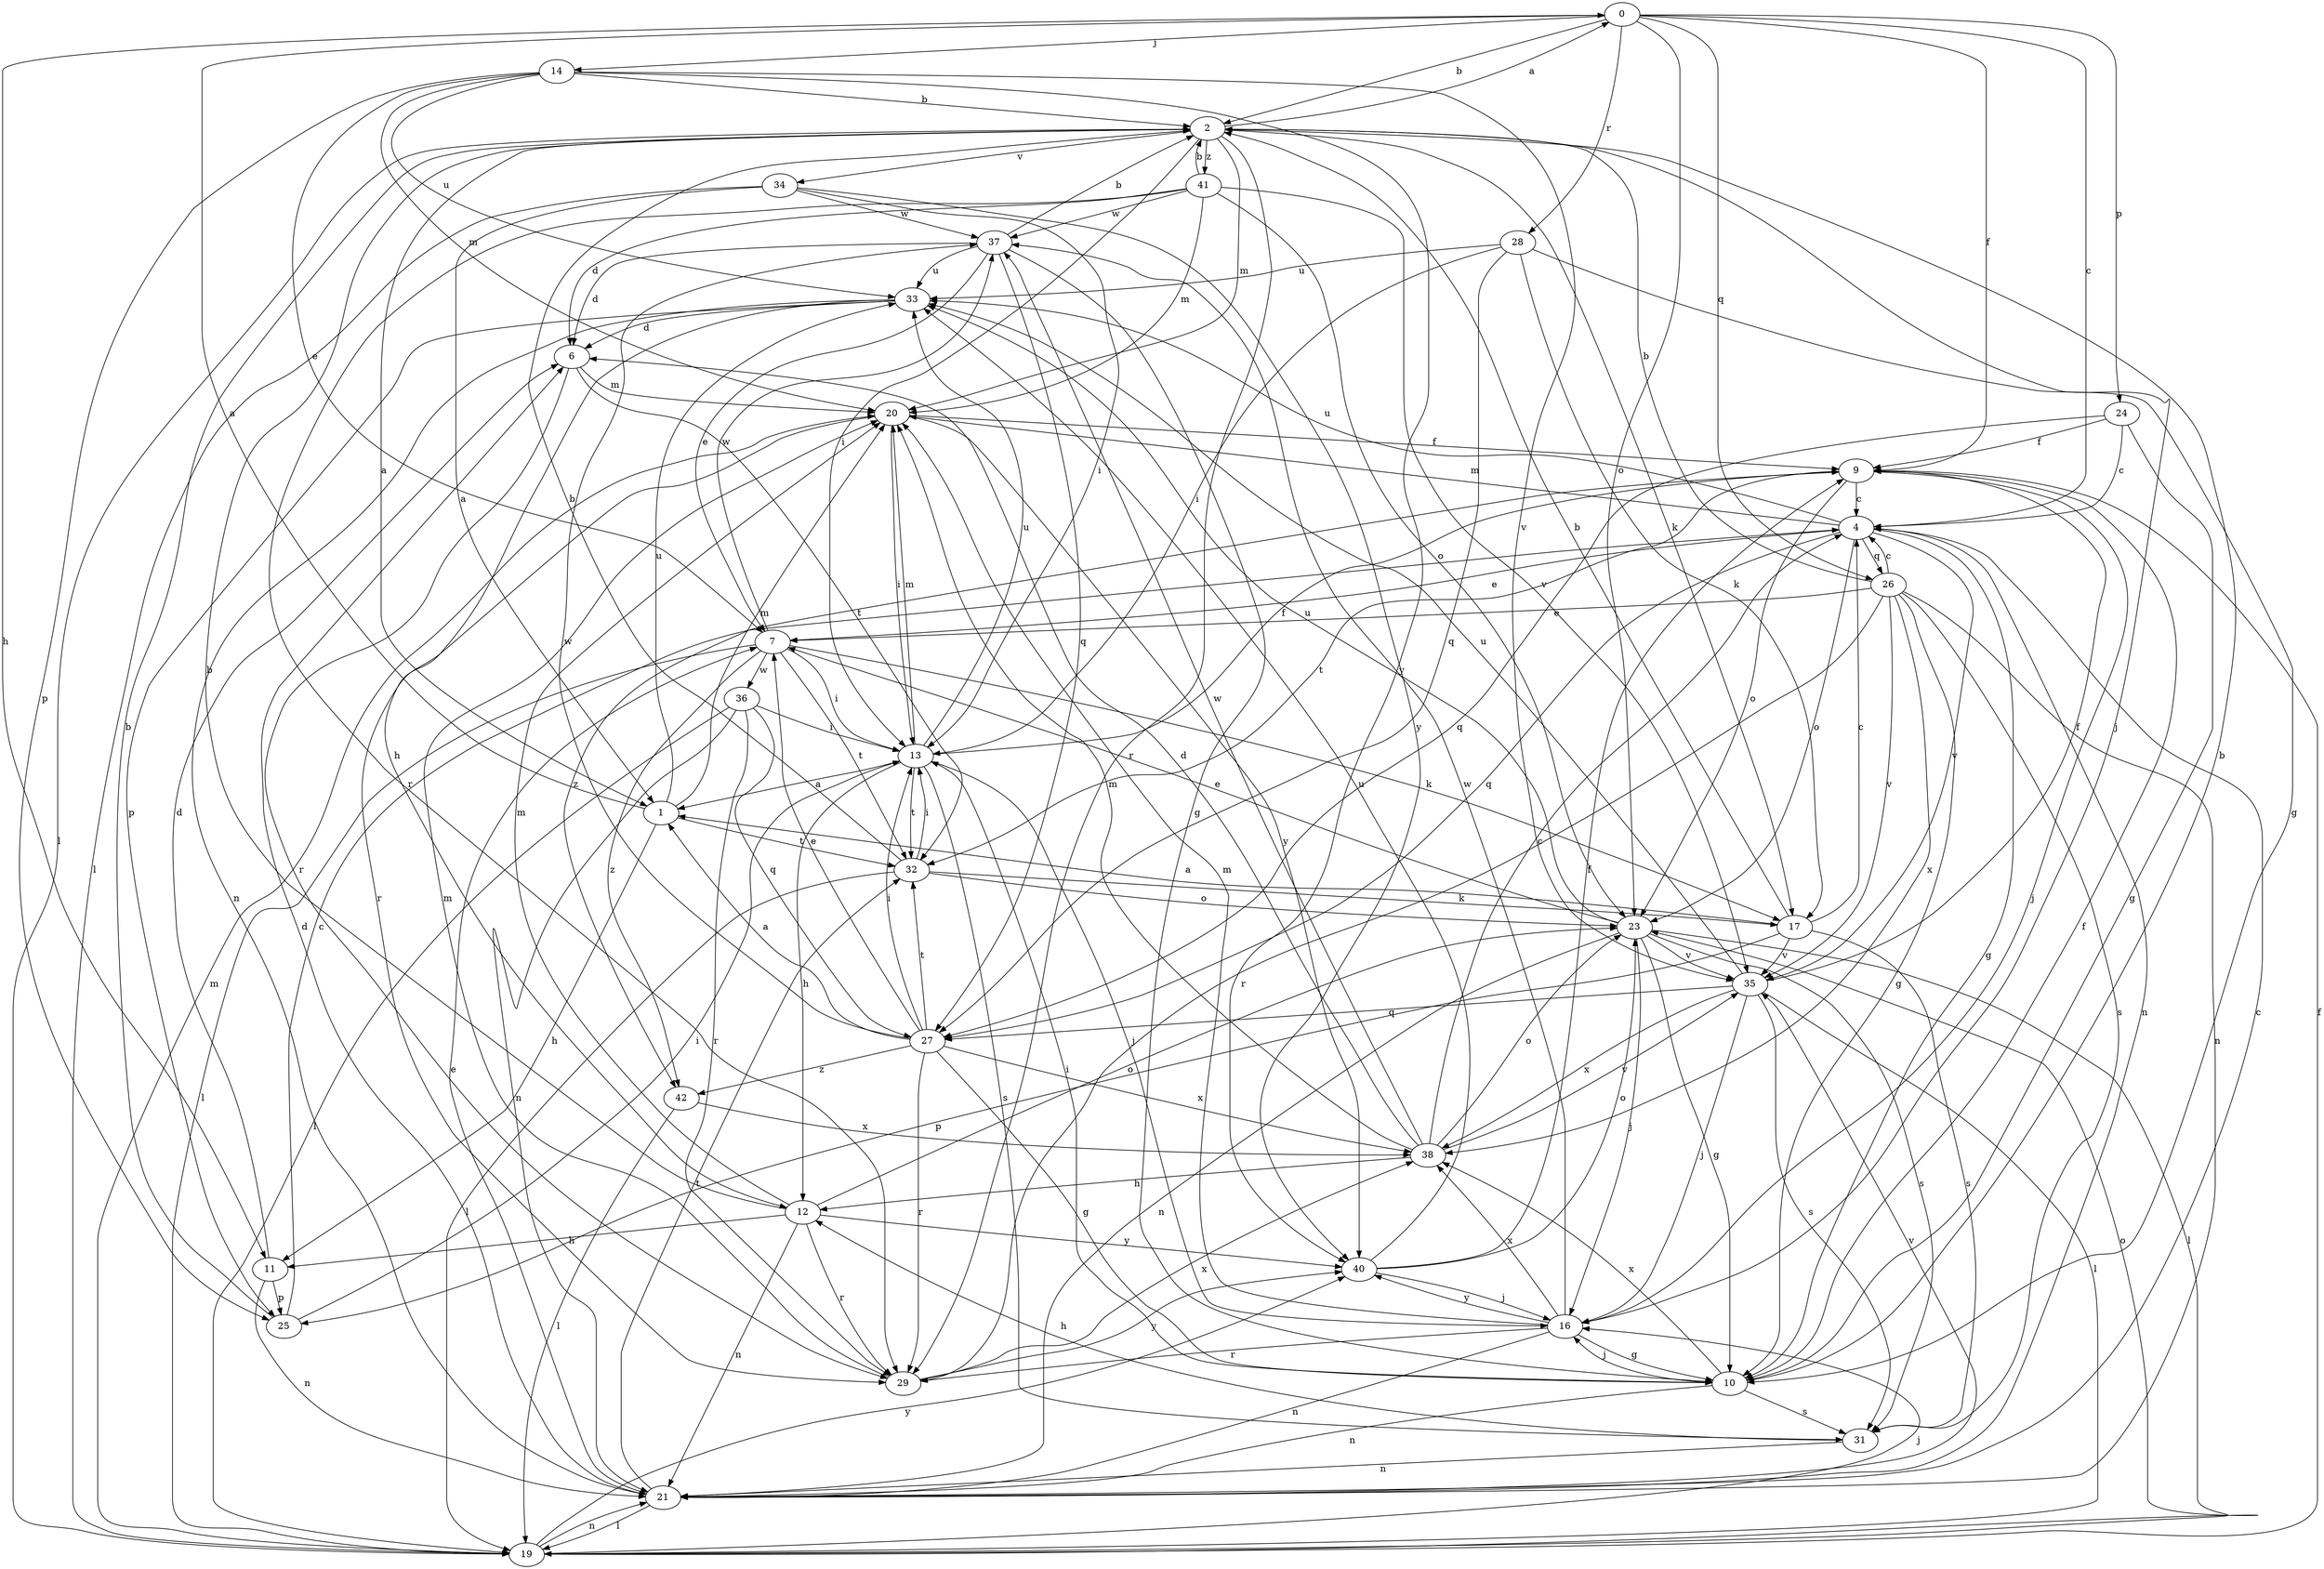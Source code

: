strict digraph  {
0;
1;
2;
4;
6;
7;
9;
10;
11;
12;
13;
14;
16;
17;
19;
20;
21;
23;
24;
25;
26;
27;
28;
29;
31;
32;
33;
34;
35;
36;
37;
38;
40;
41;
42;
0 -> 2  [label=b];
0 -> 4  [label=c];
0 -> 9  [label=f];
0 -> 11  [label=h];
0 -> 14  [label=j];
0 -> 23  [label=o];
0 -> 24  [label=p];
0 -> 26  [label=q];
0 -> 28  [label=r];
1 -> 0  [label=a];
1 -> 11  [label=h];
1 -> 20  [label=m];
1 -> 32  [label=t];
1 -> 33  [label=u];
2 -> 0  [label=a];
2 -> 1  [label=a];
2 -> 13  [label=i];
2 -> 16  [label=j];
2 -> 17  [label=k];
2 -> 19  [label=l];
2 -> 20  [label=m];
2 -> 29  [label=r];
2 -> 34  [label=v];
2 -> 41  [label=z];
4 -> 7  [label=e];
4 -> 10  [label=g];
4 -> 20  [label=m];
4 -> 21  [label=n];
4 -> 23  [label=o];
4 -> 26  [label=q];
4 -> 27  [label=q];
4 -> 33  [label=u];
4 -> 35  [label=v];
6 -> 20  [label=m];
6 -> 29  [label=r];
6 -> 32  [label=t];
7 -> 13  [label=i];
7 -> 17  [label=k];
7 -> 19  [label=l];
7 -> 32  [label=t];
7 -> 36  [label=w];
7 -> 37  [label=w];
7 -> 42  [label=z];
9 -> 4  [label=c];
9 -> 16  [label=j];
9 -> 23  [label=o];
9 -> 32  [label=t];
9 -> 42  [label=z];
10 -> 2  [label=b];
10 -> 9  [label=f];
10 -> 13  [label=i];
10 -> 16  [label=j];
10 -> 21  [label=n];
10 -> 31  [label=s];
10 -> 38  [label=x];
11 -> 6  [label=d];
11 -> 21  [label=n];
11 -> 25  [label=p];
12 -> 2  [label=b];
12 -> 11  [label=h];
12 -> 20  [label=m];
12 -> 21  [label=n];
12 -> 23  [label=o];
12 -> 29  [label=r];
12 -> 40  [label=y];
13 -> 1  [label=a];
13 -> 9  [label=f];
13 -> 12  [label=h];
13 -> 16  [label=j];
13 -> 20  [label=m];
13 -> 31  [label=s];
13 -> 32  [label=t];
13 -> 33  [label=u];
14 -> 2  [label=b];
14 -> 7  [label=e];
14 -> 20  [label=m];
14 -> 25  [label=p];
14 -> 33  [label=u];
14 -> 35  [label=v];
14 -> 40  [label=y];
16 -> 10  [label=g];
16 -> 20  [label=m];
16 -> 21  [label=n];
16 -> 29  [label=r];
16 -> 37  [label=w];
16 -> 38  [label=x];
16 -> 40  [label=y];
17 -> 1  [label=a];
17 -> 2  [label=b];
17 -> 4  [label=c];
17 -> 25  [label=p];
17 -> 31  [label=s];
17 -> 35  [label=v];
19 -> 9  [label=f];
19 -> 16  [label=j];
19 -> 20  [label=m];
19 -> 21  [label=n];
19 -> 23  [label=o];
19 -> 40  [label=y];
20 -> 9  [label=f];
20 -> 13  [label=i];
20 -> 29  [label=r];
20 -> 40  [label=y];
21 -> 4  [label=c];
21 -> 6  [label=d];
21 -> 7  [label=e];
21 -> 19  [label=l];
21 -> 32  [label=t];
21 -> 35  [label=v];
23 -> 7  [label=e];
23 -> 10  [label=g];
23 -> 16  [label=j];
23 -> 19  [label=l];
23 -> 21  [label=n];
23 -> 31  [label=s];
23 -> 33  [label=u];
23 -> 35  [label=v];
24 -> 4  [label=c];
24 -> 9  [label=f];
24 -> 10  [label=g];
24 -> 27  [label=q];
25 -> 2  [label=b];
25 -> 4  [label=c];
25 -> 13  [label=i];
26 -> 2  [label=b];
26 -> 4  [label=c];
26 -> 7  [label=e];
26 -> 10  [label=g];
26 -> 21  [label=n];
26 -> 29  [label=r];
26 -> 31  [label=s];
26 -> 35  [label=v];
26 -> 38  [label=x];
27 -> 1  [label=a];
27 -> 7  [label=e];
27 -> 10  [label=g];
27 -> 13  [label=i];
27 -> 29  [label=r];
27 -> 32  [label=t];
27 -> 37  [label=w];
27 -> 38  [label=x];
27 -> 42  [label=z];
28 -> 10  [label=g];
28 -> 13  [label=i];
28 -> 17  [label=k];
28 -> 27  [label=q];
28 -> 33  [label=u];
29 -> 20  [label=m];
29 -> 38  [label=x];
29 -> 40  [label=y];
31 -> 12  [label=h];
31 -> 21  [label=n];
32 -> 2  [label=b];
32 -> 13  [label=i];
32 -> 17  [label=k];
32 -> 19  [label=l];
32 -> 23  [label=o];
33 -> 6  [label=d];
33 -> 12  [label=h];
33 -> 21  [label=n];
33 -> 25  [label=p];
34 -> 1  [label=a];
34 -> 13  [label=i];
34 -> 19  [label=l];
34 -> 37  [label=w];
34 -> 40  [label=y];
35 -> 9  [label=f];
35 -> 16  [label=j];
35 -> 19  [label=l];
35 -> 27  [label=q];
35 -> 31  [label=s];
35 -> 33  [label=u];
35 -> 38  [label=x];
36 -> 13  [label=i];
36 -> 19  [label=l];
36 -> 21  [label=n];
36 -> 27  [label=q];
36 -> 29  [label=r];
37 -> 2  [label=b];
37 -> 6  [label=d];
37 -> 7  [label=e];
37 -> 10  [label=g];
37 -> 27  [label=q];
37 -> 33  [label=u];
38 -> 4  [label=c];
38 -> 6  [label=d];
38 -> 12  [label=h];
38 -> 20  [label=m];
38 -> 23  [label=o];
38 -> 35  [label=v];
38 -> 37  [label=w];
40 -> 9  [label=f];
40 -> 16  [label=j];
40 -> 23  [label=o];
40 -> 33  [label=u];
41 -> 2  [label=b];
41 -> 6  [label=d];
41 -> 20  [label=m];
41 -> 23  [label=o];
41 -> 29  [label=r];
41 -> 35  [label=v];
41 -> 37  [label=w];
42 -> 19  [label=l];
42 -> 38  [label=x];
}
